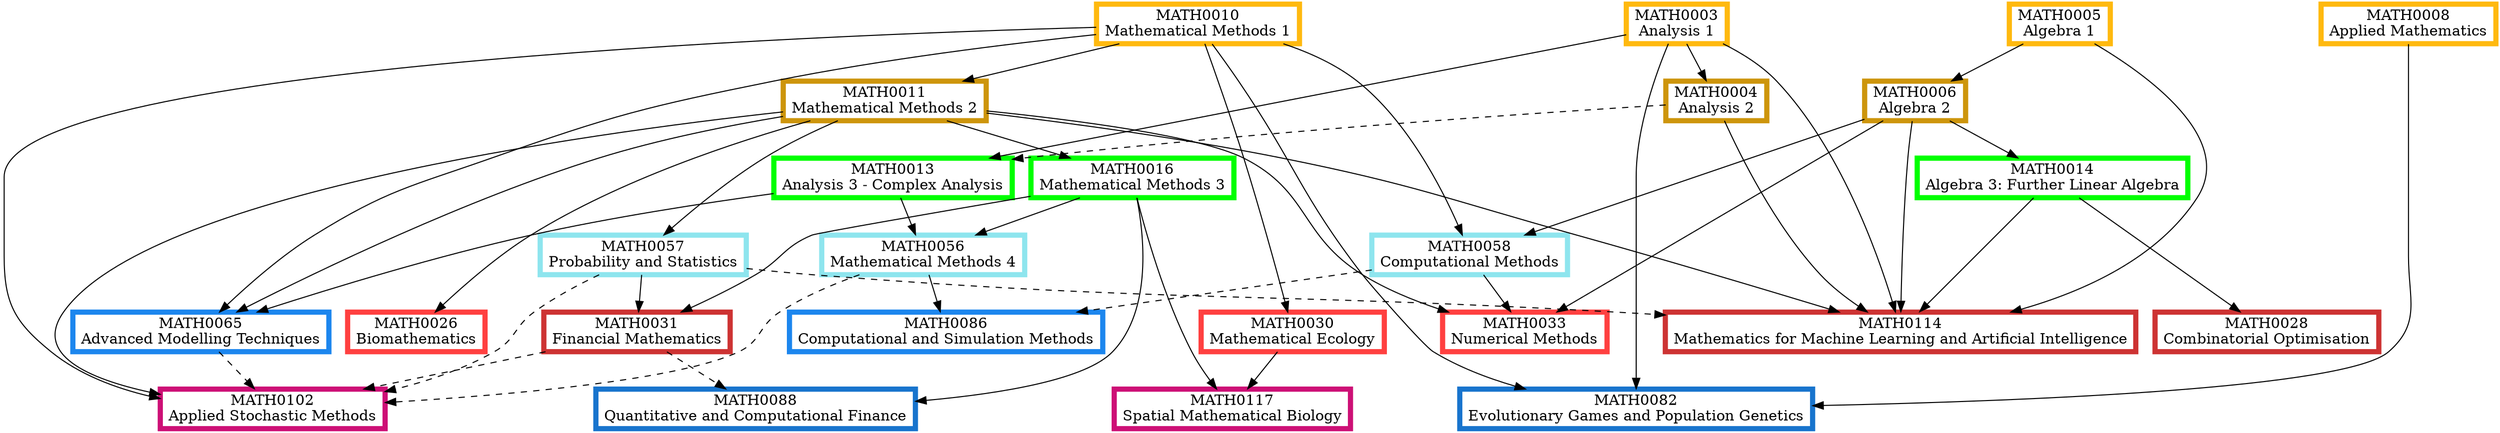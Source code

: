 digraph {
	node [fillcolor=white penwidth=5 shape=box style="filled,bold"]
	subgraph "1.0 1" {
		rank=same
		MATH0003 [label="MATH0003
Analysis 1" color=darkgoldenrod1 href="https://www.ucl.ac.uk/maths/sites/maths/files/math0003.pdf" tooltip="Year 1, term 1"]
		MATH0008 [label="MATH0008
Applied Mathematics" color=darkgoldenrod1 href="https://www.ucl.ac.uk/maths/sites/maths/files/math0008.pdf" tooltip="Year 1, term 1"]
		MATH0010 [label="MATH0010
Mathematical Methods 1" color=darkgoldenrod1 href="https://www.ucl.ac.uk/maths/sites/maths/files/math0010.pdf" tooltip="Year 1, term 1"]
		MATH0005 [label="MATH0005
Algebra 1" color=darkgoldenrod1 href="https://www.ucl.ac.uk/maths/sites/maths/files/math0005.pdf" tooltip="Year 1, term 1"]
	}
	MATH0010 -> MATH0011 [tooltip="required prerequisite"]
	MATH0005 -> MATH0006 [tooltip="required prerequisite"]
	MATH0003 -> MATH0004 [tooltip="required prerequisite"]
	subgraph "1.0 2" {
		rank=same
		MATH0011 [label="MATH0011
Mathematical Methods 2" color=darkgoldenrod3 href="https://www.ucl.ac.uk/maths/sites/maths/files/math0011_2.pdf" tooltip="Year 1, term 2"]
		MATH0006 [label="MATH0006
Algebra 2" color=darkgoldenrod3 href="https://www.ucl.ac.uk/maths/sites/maths/files/math0006.pdf" tooltip="Year 1, term 2"]
		MATH0004 [label="MATH0004
Analysis 2" color=darkgoldenrod3 href="https://www.ucl.ac.uk/maths/sites/maths/files/math0004.pdf" tooltip="Year 1, term 2"]
	}
	MATH0006 -> MATH0014 [tooltip="required prerequisite"]
	MATH0003 -> MATH0013 [tooltip="required prerequisite"]
	MATH0004 -> MATH0013 [style=dashed tooltip="recommended prerequisite"]
	MATH0011 -> MATH0016 [tooltip="required prerequisite"]
	subgraph "2.0 1" {
		rank=same
		MATH0014 [label="MATH0014
Algebra 3: Further Linear Algebra" color=green1 href="https://www.ucl.ac.uk/maths/sites/maths/files/math0014.pdf" tooltip="Year 2, term 1"]
		MATH0013 [label="MATH0013
Analysis 3 - Complex Analysis" color=green1 href="https://www.ucl.ac.uk/maths/sites/maths/files/math0013.pdf" tooltip="Year 2, term 1"]
		MATH0016 [label="MATH0016
Mathematical Methods 3" color=green1 href="https://www.ucl.ac.uk/maths/sites/maths/files/math0016.pdf" tooltip="Year 2, term 1"]
	}
	MATH0010 -> MATH0058 [tooltip="required prerequisite"]
	MATH0006 -> MATH0058 [tooltip="required prerequisite"]
	MATH0013 -> MATH0056 [tooltip="required prerequisite"]
	MATH0016 -> MATH0056 [tooltip="required prerequisite"]
	MATH0011 -> MATH0057 [tooltip="required prerequisite"]
	subgraph "2.5 2" {
		rank=same
		MATH0058 [label="MATH0058
Computational Methods" color=cadetblue2 href="https://www.ucl.ac.uk/maths/sites/maths/files/math0058.pdf" tooltip="Year 2 or 3, term 2"]
		MATH0056 [label="MATH0056
Mathematical Methods 4" color=cadetblue2 href="https://www.ucl.ac.uk/maths/sites/maths/files/math0056.pdf" tooltip="Year 2 or 3, term 2"]
		MATH0057 [label="MATH0057
Probability and Statistics" color=cadetblue2 href="https://www.ucl.ac.uk/maths/sites/maths/files/math0057.pdf" tooltip="Year 2 or 3, term 2"]
	}
	MATH0006 -> MATH0033 [tooltip="required prerequisite"]
	MATH0011 -> MATH0033 [tooltip="required prerequisite"]
	MATH0058 -> MATH0033 [tooltip="required prerequisite"]
	MATH0010 -> MATH0030 [tooltip="required prerequisite"]
	MATH0011 -> MATH0026 [tooltip="required prerequisite"]
	subgraph "3.0 1" {
		rank=same
		MATH0033 [label="MATH0033
Numerical Methods" color=brown1 href="https://www.ucl.ac.uk/maths/sites/maths/files/math0033.pdf" tooltip="Year 3, term 1"]
		MATH0030 [label="MATH0030
Mathematical Ecology" color=brown1 href="https://www.ucl.ac.uk/maths/sites/maths/files/math0030.pdf" tooltip="Year 3, term 1"]
		MATH0026 [label="MATH0026
Biomathematics" color=brown1 href="https://www.ucl.ac.uk/maths/sites/maths/files/math0026.pdf" tooltip="Year 3, term 1"]
	}
	MATH0003 -> MATH0114 [tooltip="required prerequisite"]
	MATH0004 -> MATH0114 [tooltip="required prerequisite"]
	MATH0005 -> MATH0114 [tooltip="required prerequisite"]
	MATH0006 -> MATH0114 [tooltip="required prerequisite"]
	MATH0011 -> MATH0114 [tooltip="required prerequisite"]
	MATH0014 -> MATH0114 [tooltip="required prerequisite"]
	MATH0057 -> MATH0114 [style=dashed tooltip="recommended prerequisite"]
	MATH0016 -> MATH0031 [tooltip="required prerequisite"]
	MATH0057 -> MATH0031 [tooltip="required prerequisite"]
	MATH0014 -> MATH0028 [tooltip="required prerequisite"]
	subgraph "3 2" {
		rank=same
		MATH0114 [label="MATH0114
Mathematics for Machine Learning and Artificial Intelligence" color=brown3 href="https://www.ucl.ac.uk/maths/sites/maths/files/math0114_0.pdf" tooltip="Year 3, term 2"]
		MATH0031 [label="MATH0031
Financial Mathematics" color=brown3 href="https://www.ucl.ac.uk/maths/sites/maths/files/math0031.pdf" tooltip="Year 3, term 2"]
		MATH0028 [label="MATH0028
Combinatorial Optimisation" color=brown3 href="https://www.ucl.ac.uk/maths/sites/maths/files/math0028.pdf" tooltip="Year 3, term 2"]
	}
	MATH0030 -> MATH0117 [tooltip="required prerequisite"]
	MATH0016 -> MATH0117 [tooltip="required prerequisite"]
	MATH0010 -> MATH0102 [tooltip="required prerequisite"]
	MATH0011 -> MATH0102 [tooltip="required prerequisite"]
	MATH0056 -> MATH0102 [style=dashed tooltip="recommended prerequisite"]
	MATH0031 -> MATH0102 [style=dashed tooltip="recommended prerequisite"]
	MATH0065 -> MATH0102 [style=dashed tooltip="recommended prerequisite"]
	MATH0057 -> MATH0102 [style=dashed tooltip="recommended prerequisite"]
	subgraph "3.5 2" {
		rank=same
		MATH0117 [label="MATH0117
Spatial Mathematical Biology" color=deeppink3 href="https://www.ucl.ac.uk/maths/sites/maths/files/math0117.pdf" tooltip="Year 3 or 4, term 2"]
		MATH0102 [label="MATH0102
Applied Stochastic Methods" color=deeppink3 href="https://www.ucl.ac.uk/maths/sites/maths/files/math0102.pdf" tooltip="Year 3 or 4, term 2"]
	}
	MATH0056 -> MATH0086 [tooltip="required prerequisite"]
	MATH0058 -> MATH0086 [style=dashed tooltip="recommended prerequisite"]
	MATH0010 -> MATH0065 [tooltip="required prerequisite"]
	MATH0011 -> MATH0065 [tooltip="required prerequisite"]
	MATH0013 -> MATH0065 [tooltip="required prerequisite"]
	subgraph "4.0 1" {
		rank=same
		MATH0086 [label="MATH0086
Computational and Simulation Methods" color=dodgerblue2 href="https://www.ucl.ac.uk/maths/sites/maths/files/math0086.pdf" tooltip="Year 4, term 1"]
		MATH0065 [label="MATH0065
Advanced Modelling Techniques" color=dodgerblue2 href="https://www.ucl.ac.uk/maths/sites/maths/files/math0065.pdf" tooltip="Year 4, term 1"]
	}
	MATH0008 -> MATH0082 [tooltip="required prerequisite"]
	MATH0010 -> MATH0082 [tooltip="required prerequisite"]
	MATH0003 -> MATH0082 [tooltip="required prerequisite"]
	MATH0016 -> MATH0088 [tooltip="required prerequisite"]
	MATH0031 -> MATH0088 [style=dashed tooltip="recommended prerequisite"]
	subgraph "4.0 2" {
		rank=same
		MATH0082 [label="MATH0082
Evolutionary Games and Population Genetics" color=dodgerblue3 href="https://www.ucl.ac.uk/maths/sites/maths/files/math0082.pdf" tooltip="Year 4, term 2"]
		MATH0088 [label="MATH0088
Quantitative and Computational Finance" color=dodgerblue3 href="https://www.ucl.ac.uk/maths/sites/maths/files/math0088.pdf" tooltip="Year 4, term 2"]
	}
}
